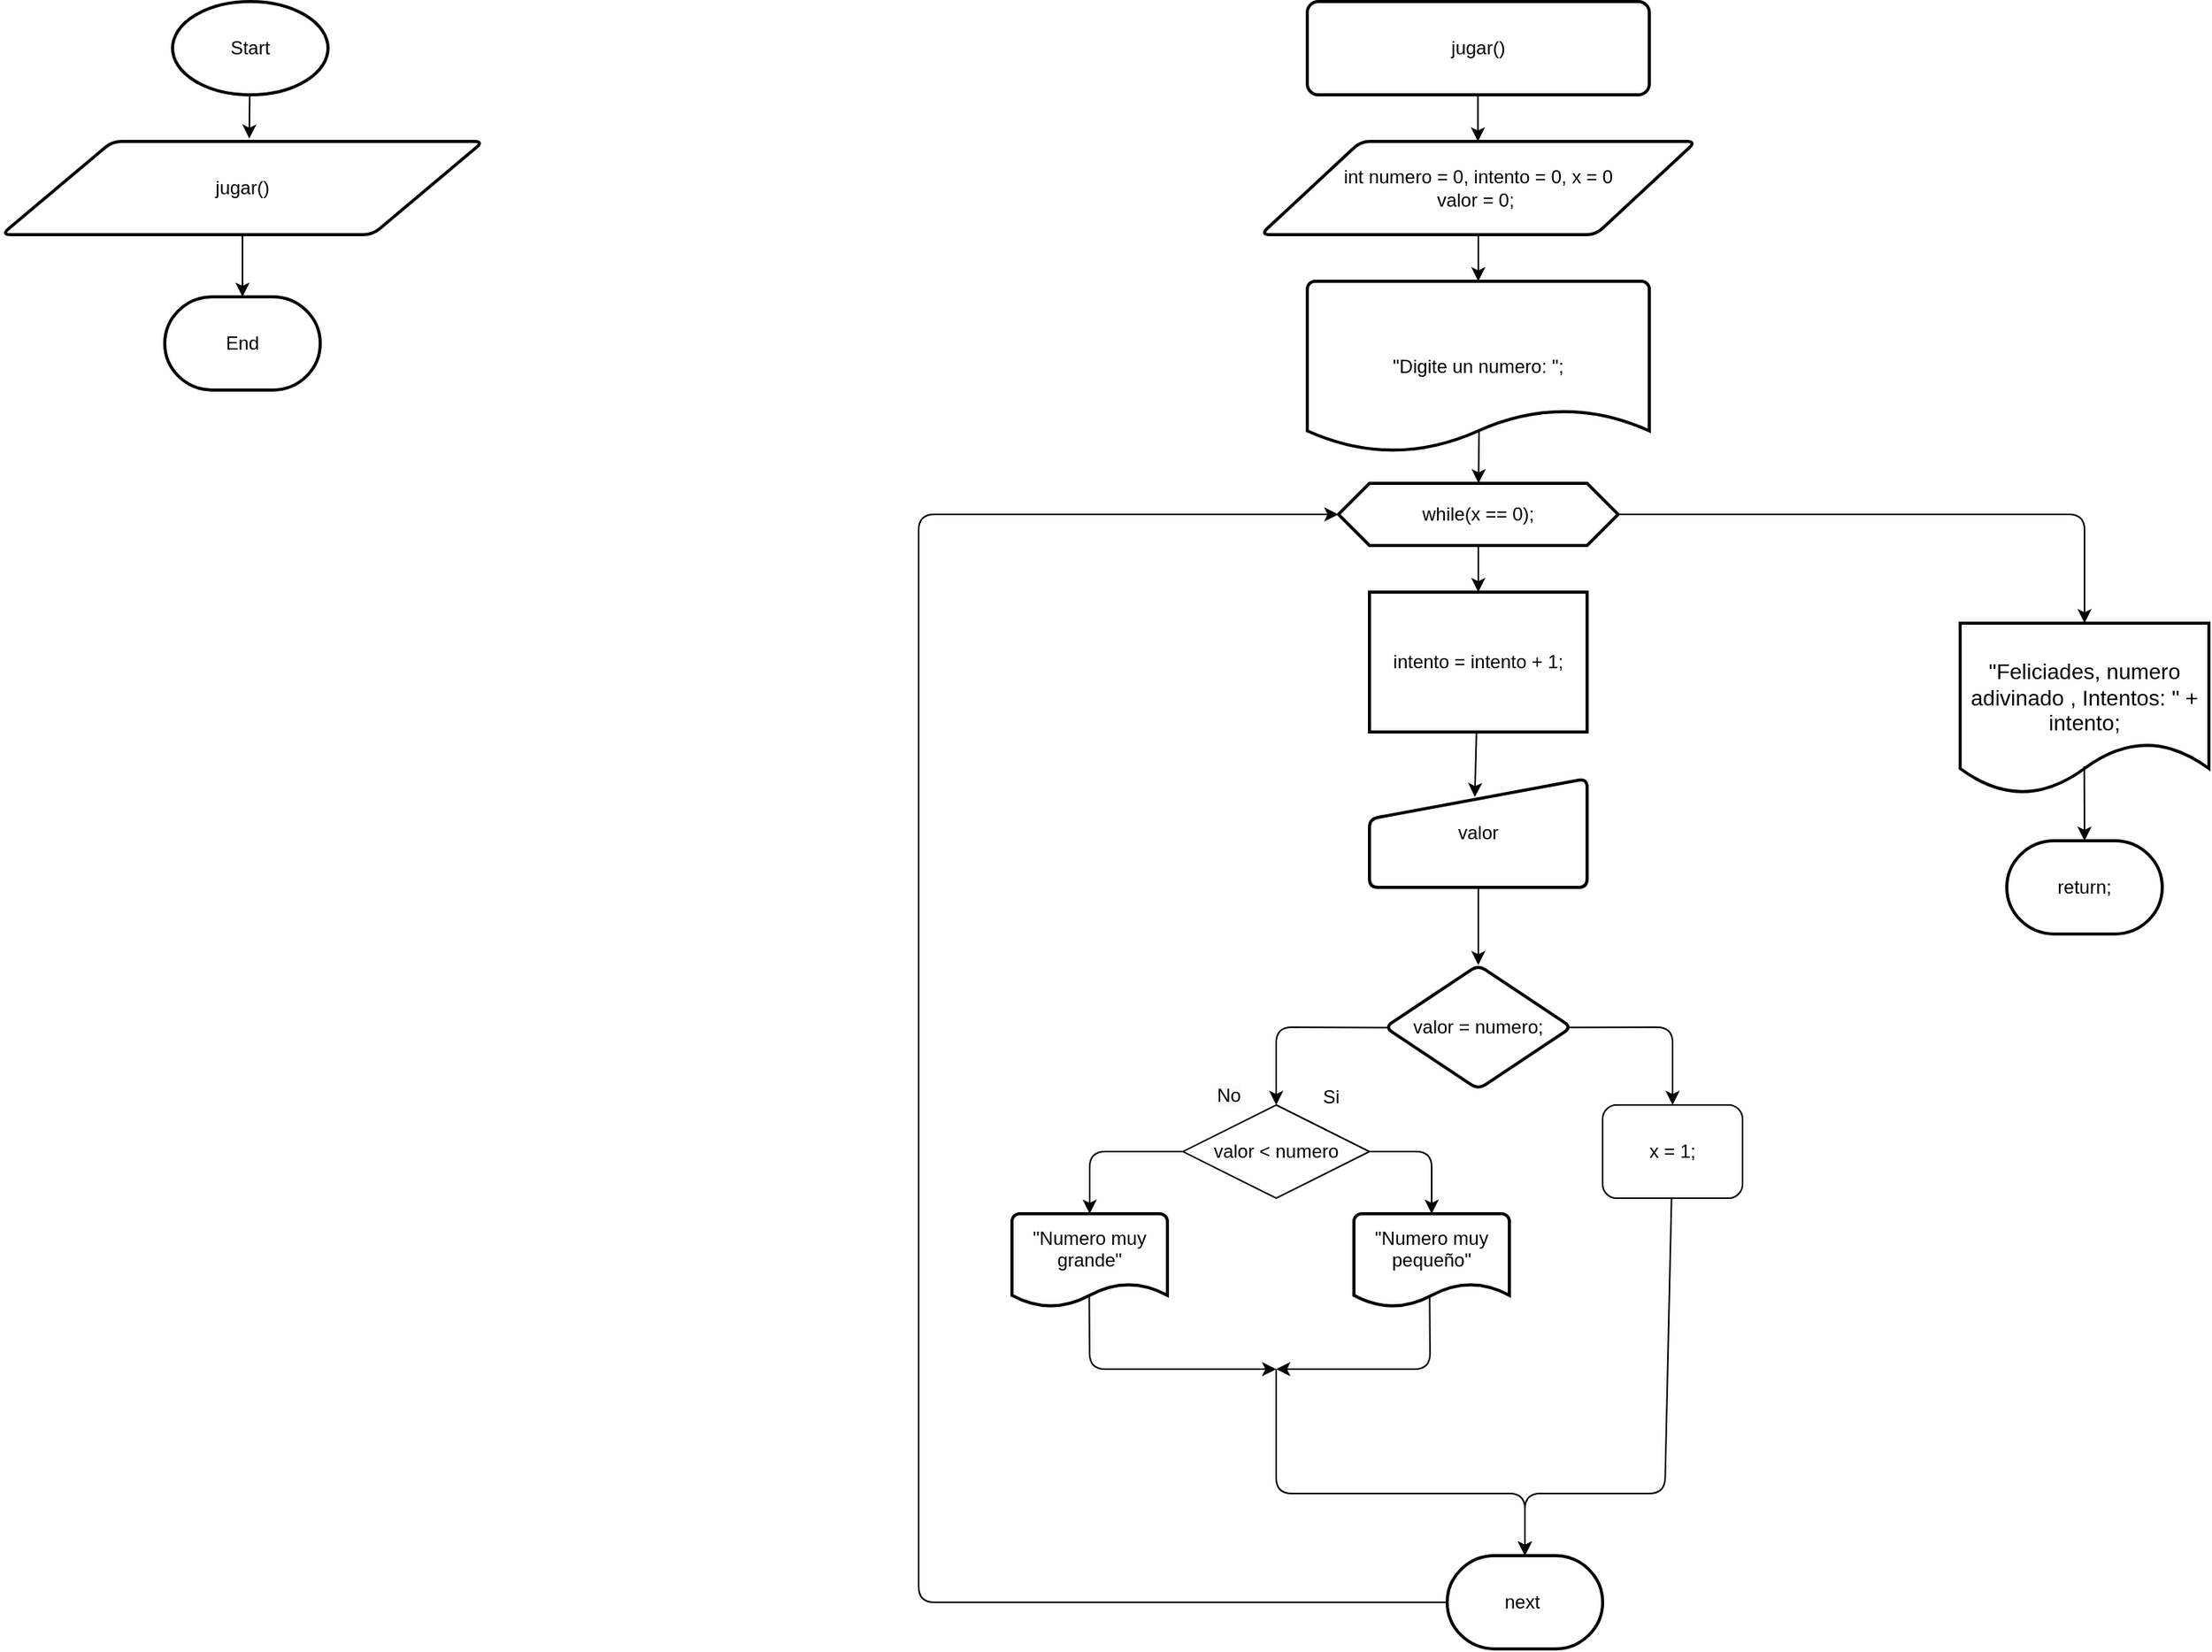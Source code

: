 <mxfile>
    <diagram id="u1VLZLcf8KAzm1ALvAkV" name="Page-1">
        <mxGraphModel dx="3470" dy="2077" grid="1" gridSize="10" guides="1" tooltips="1" connect="1" arrows="1" fold="1" page="1" pageScale="1" pageWidth="850" pageHeight="1100" math="0" shadow="0">
            <root>
                <mxCell id="0"/>
                <mxCell id="1" parent="0"/>
                <mxCell id="4" style="edgeStyle=none;html=1;entryX=0.514;entryY=-0.031;entryDx=0;entryDy=0;entryPerimeter=0;" edge="1" parent="1" source="2" target="3">
                    <mxGeometry relative="1" as="geometry"/>
                </mxCell>
                <mxCell id="2" value="Start" style="strokeWidth=2;html=1;shape=mxgraph.flowchart.start_1;whiteSpace=wrap;" vertex="1" parent="1">
                    <mxGeometry x="-110" y="40" width="100" height="60" as="geometry"/>
                </mxCell>
                <mxCell id="3" value="jugar()" style="shape=parallelogram;html=1;strokeWidth=2;perimeter=parallelogramPerimeter;whiteSpace=wrap;rounded=1;arcSize=12;size=0.23;" vertex="1" parent="1">
                    <mxGeometry x="-220" y="130" width="310" height="60" as="geometry"/>
                </mxCell>
                <mxCell id="5" value="jugar()" style="rounded=1;whiteSpace=wrap;html=1;absoluteArcSize=1;arcSize=14;strokeWidth=2;" vertex="1" parent="1">
                    <mxGeometry x="620" y="40" width="220" height="60" as="geometry"/>
                </mxCell>
                <mxCell id="10" value="int numero = 0, intento = 0, x = 0&lt;div&gt;valor = 0;&amp;nbsp;&lt;/div&gt;" style="shape=parallelogram;html=1;strokeWidth=2;perimeter=parallelogramPerimeter;whiteSpace=wrap;rounded=1;arcSize=12;size=0.23;" vertex="1" parent="1">
                    <mxGeometry x="590" y="130" width="280" height="60" as="geometry"/>
                </mxCell>
                <mxCell id="19" value="" style="edgeStyle=none;html=1;exitX=0.502;exitY=0.878;exitDx=0;exitDy=0;exitPerimeter=0;" edge="1" parent="1" source="12" target="18">
                    <mxGeometry relative="1" as="geometry"/>
                </mxCell>
                <mxCell id="12" value="&quot;Digite un numero: &quot;;" style="strokeWidth=2;html=1;shape=mxgraph.flowchart.document2;whiteSpace=wrap;size=0.25;" vertex="1" parent="1">
                    <mxGeometry x="620" y="220" width="220" height="110" as="geometry"/>
                </mxCell>
                <mxCell id="15" style="edgeStyle=none;html=1;entryX=0.5;entryY=0;entryDx=0;entryDy=0;entryPerimeter=0;" edge="1" parent="1" source="10" target="12">
                    <mxGeometry relative="1" as="geometry"/>
                </mxCell>
                <mxCell id="17" style="edgeStyle=none;html=1;entryX=0.5;entryY=0;entryDx=0;entryDy=0;entryPerimeter=0;" edge="1" parent="1">
                    <mxGeometry relative="1" as="geometry">
                        <mxPoint x="729.76" y="100" as="sourcePoint"/>
                        <mxPoint x="729.76" y="130" as="targetPoint"/>
                    </mxGeometry>
                </mxCell>
                <mxCell id="21" value="" style="edgeStyle=none;html=1;" edge="1" parent="1" source="18" target="20">
                    <mxGeometry relative="1" as="geometry"/>
                </mxCell>
                <mxCell id="66" style="edgeStyle=none;html=1;exitX=1;exitY=0.5;exitDx=0;exitDy=0;" edge="1" parent="1" source="18">
                    <mxGeometry relative="1" as="geometry">
                        <mxPoint x="1120" y="440" as="targetPoint"/>
                        <Array as="points">
                            <mxPoint x="1120" y="370"/>
                        </Array>
                    </mxGeometry>
                </mxCell>
                <mxCell id="18" value="while(x == 0);" style="whiteSpace=wrap;html=1;strokeWidth=2;shape=hexagon;perimeter=hexagonPerimeter2;fixedSize=1;" vertex="1" parent="1">
                    <mxGeometry x="640" y="350" width="180" height="40" as="geometry"/>
                </mxCell>
                <mxCell id="20" value="intento = intento + 1;" style="whiteSpace=wrap;html=1;strokeWidth=2;" vertex="1" parent="1">
                    <mxGeometry x="660" y="420" width="140" height="90" as="geometry"/>
                </mxCell>
                <mxCell id="26" value="" style="edgeStyle=none;html=1;" edge="1" parent="1" source="23" target="25">
                    <mxGeometry relative="1" as="geometry"/>
                </mxCell>
                <mxCell id="23" value="valor" style="html=1;strokeWidth=2;shape=manualInput;whiteSpace=wrap;rounded=1;size=26;arcSize=11;" vertex="1" parent="1">
                    <mxGeometry x="660" y="540" width="140" height="70" as="geometry"/>
                </mxCell>
                <mxCell id="24" style="edgeStyle=none;html=1;entryX=0.484;entryY=0.169;entryDx=0;entryDy=0;entryPerimeter=0;" edge="1" parent="1" source="20" target="23">
                    <mxGeometry relative="1" as="geometry"/>
                </mxCell>
                <mxCell id="27" style="edgeStyle=none;html=1;exitX=0.979;exitY=0.501;exitDx=0;exitDy=0;exitPerimeter=0;entryX=0.5;entryY=0;entryDx=0;entryDy=0;" edge="1" parent="1" source="25" target="30">
                    <mxGeometry relative="1" as="geometry">
                        <mxPoint x="870" y="700" as="targetPoint"/>
                        <Array as="points">
                            <mxPoint x="855" y="700"/>
                        </Array>
                    </mxGeometry>
                </mxCell>
                <mxCell id="28" style="edgeStyle=none;html=1;exitX=0.013;exitY=0.503;exitDx=0;exitDy=0;exitPerimeter=0;entryX=0.5;entryY=0;entryDx=0;entryDy=0;" edge="1" parent="1" source="25" target="31">
                    <mxGeometry relative="1" as="geometry">
                        <mxPoint x="590" y="700" as="targetPoint"/>
                        <Array as="points">
                            <mxPoint x="600" y="700"/>
                        </Array>
                    </mxGeometry>
                </mxCell>
                <mxCell id="25" value="valor = numero;" style="rhombus;whiteSpace=wrap;html=1;strokeWidth=2;rounded=1;arcSize=11;" vertex="1" parent="1">
                    <mxGeometry x="670" y="660" width="120" height="80" as="geometry"/>
                </mxCell>
                <mxCell id="52" style="edgeStyle=none;html=1;" edge="1" parent="1" source="30">
                    <mxGeometry relative="1" as="geometry">
                        <mxPoint x="760" y="1040" as="targetPoint"/>
                        <Array as="points">
                            <mxPoint x="850" y="1000"/>
                            <mxPoint x="760" y="1000"/>
                        </Array>
                    </mxGeometry>
                </mxCell>
                <mxCell id="30" value="x = 1;" style="rounded=1;whiteSpace=wrap;html=1;" vertex="1" parent="1">
                    <mxGeometry x="810" y="750" width="90" height="60" as="geometry"/>
                </mxCell>
                <mxCell id="36" style="edgeStyle=none;html=1;exitX=0.497;exitY=0.861;exitDx=0;exitDy=0;exitPerimeter=0;" edge="1" parent="1" source="56">
                    <mxGeometry relative="1" as="geometry">
                        <mxPoint x="600" y="920" as="targetPoint"/>
                        <Array as="points">
                            <mxPoint x="480" y="920"/>
                        </Array>
                    </mxGeometry>
                </mxCell>
                <mxCell id="37" style="edgeStyle=none;html=1;entryX=0.5;entryY=0;entryDx=0;entryDy=0;entryPerimeter=0;exitX=1;exitY=0.5;exitDx=0;exitDy=0;" edge="1" parent="1" source="31" target="40">
                    <mxGeometry relative="1" as="geometry">
                        <mxPoint x="710" y="780" as="targetPoint"/>
                        <Array as="points">
                            <mxPoint x="700" y="780"/>
                        </Array>
                    </mxGeometry>
                </mxCell>
                <mxCell id="31" value="valor &amp;lt; numero" style="rhombus;whiteSpace=wrap;html=1;" vertex="1" parent="1">
                    <mxGeometry x="540" y="750" width="120" height="60" as="geometry"/>
                </mxCell>
                <mxCell id="34" value="Si" style="text;html=1;align=center;verticalAlign=middle;resizable=0;points=[];autosize=1;strokeColor=none;fillColor=none;" vertex="1" parent="1">
                    <mxGeometry x="620" y="730" width="30" height="30" as="geometry"/>
                </mxCell>
                <mxCell id="35" value="&lt;span style=&quot;color: rgb(0, 0, 0); font-family: Helvetica; font-size: 12px; font-style: normal; font-variant-ligatures: normal; font-variant-caps: normal; font-weight: 400; letter-spacing: normal; orphans: 2; text-align: center; text-indent: 0px; text-transform: none; widows: 2; word-spacing: 0px; -webkit-text-stroke-width: 0px; white-space: nowrap; background-color: rgb(251, 251, 251); text-decoration-thickness: initial; text-decoration-style: initial; text-decoration-color: initial; float: none; display: inline !important;&quot;&gt;No&lt;/span&gt;" style="text;whiteSpace=wrap;html=1;" vertex="1" parent="1">
                    <mxGeometry x="560" y="730" width="40" height="40" as="geometry"/>
                </mxCell>
                <mxCell id="48" style="edgeStyle=none;html=1;exitX=0.487;exitY=0.884;exitDx=0;exitDy=0;exitPerimeter=0;" edge="1" parent="1" source="40">
                    <mxGeometry relative="1" as="geometry">
                        <mxPoint x="600" y="920" as="targetPoint"/>
                        <Array as="points">
                            <mxPoint x="699" y="920"/>
                        </Array>
                    </mxGeometry>
                </mxCell>
                <mxCell id="40" value="&quot;Numero muy pequeño&quot;&lt;div&gt;&lt;br&gt;&lt;/div&gt;" style="strokeWidth=2;html=1;shape=mxgraph.flowchart.document2;whiteSpace=wrap;size=0.25;" vertex="1" parent="1">
                    <mxGeometry x="650" y="820" width="100" height="60" as="geometry"/>
                </mxCell>
                <mxCell id="51" value="" style="edgeStyle=none;orthogonalLoop=1;jettySize=auto;html=1;" edge="1" parent="1">
                    <mxGeometry width="100" relative="1" as="geometry">
                        <mxPoint x="600" y="920" as="sourcePoint"/>
                        <mxPoint x="760" y="1040" as="targetPoint"/>
                        <Array as="points">
                            <mxPoint x="600" y="1000"/>
                            <mxPoint x="760" y="1000"/>
                        </Array>
                    </mxGeometry>
                </mxCell>
                <mxCell id="58" value="" style="edgeStyle=none;html=1;entryX=0.5;entryY=0;entryDx=0;entryDy=0;entryPerimeter=0;" edge="1" parent="1" source="31" target="56">
                    <mxGeometry relative="1" as="geometry">
                        <mxPoint x="600" y="920" as="targetPoint"/>
                        <mxPoint x="540" y="780" as="sourcePoint"/>
                        <Array as="points">
                            <mxPoint x="480" y="780"/>
                        </Array>
                    </mxGeometry>
                </mxCell>
                <mxCell id="56" value="&lt;div&gt;&quot;Numero muy grande&quot;&lt;/div&gt;&lt;div&gt;&lt;br&gt;&lt;/div&gt;" style="strokeWidth=2;html=1;shape=mxgraph.flowchart.document2;whiteSpace=wrap;size=0.25;" vertex="1" parent="1">
                    <mxGeometry x="430" y="820" width="100" height="60" as="geometry"/>
                </mxCell>
                <mxCell id="65" style="edgeStyle=none;html=1;entryX=0;entryY=0.5;entryDx=0;entryDy=0;exitX=0;exitY=0.5;exitDx=0;exitDy=0;exitPerimeter=0;" edge="1" parent="1" source="64" target="18">
                    <mxGeometry relative="1" as="geometry">
                        <mxPoint x="700" y="1080" as="sourcePoint"/>
                        <Array as="points">
                            <mxPoint x="370" y="1070"/>
                            <mxPoint x="370" y="370"/>
                        </Array>
                    </mxGeometry>
                </mxCell>
                <mxCell id="64" value="next&amp;nbsp;" style="strokeWidth=2;html=1;shape=mxgraph.flowchart.terminator;whiteSpace=wrap;" vertex="1" parent="1">
                    <mxGeometry x="710" y="1040" width="100" height="60" as="geometry"/>
                </mxCell>
                <mxCell id="68" value="&lt;div&gt;&lt;br&gt;&lt;/div&gt;&quot;Feliciades, numero adivinado , Intentos: &quot; + intento;" style="shape=document;whiteSpace=wrap;html=1;boundedLbl=1;strokeWidth=2;fontSize=14;" vertex="1" parent="1">
                    <mxGeometry x="1040" y="440" width="160" height="110" as="geometry"/>
                </mxCell>
                <mxCell id="69" value="" style="edgeStyle=none;orthogonalLoop=1;jettySize=auto;html=1;exitX=0.499;exitY=0.837;exitDx=0;exitDy=0;exitPerimeter=0;" edge="1" parent="1" source="68">
                    <mxGeometry width="100" relative="1" as="geometry">
                        <mxPoint x="1070" y="610" as="sourcePoint"/>
                        <mxPoint x="1120" y="580" as="targetPoint"/>
                        <Array as="points"/>
                    </mxGeometry>
                </mxCell>
                <mxCell id="70" value="return;" style="strokeWidth=2;html=1;shape=mxgraph.flowchart.terminator;whiteSpace=wrap;" vertex="1" parent="1">
                    <mxGeometry x="1070" y="580" width="100" height="60" as="geometry"/>
                </mxCell>
                <mxCell id="72" value="End" style="strokeWidth=2;html=1;shape=mxgraph.flowchart.terminator;whiteSpace=wrap;" vertex="1" parent="1">
                    <mxGeometry x="-115" y="230" width="100" height="60" as="geometry"/>
                </mxCell>
                <mxCell id="73" style="edgeStyle=none;html=1;entryX=0.5;entryY=0;entryDx=0;entryDy=0;entryPerimeter=0;" edge="1" parent="1" source="3" target="72">
                    <mxGeometry relative="1" as="geometry"/>
                </mxCell>
            </root>
        </mxGraphModel>
    </diagram>
</mxfile>